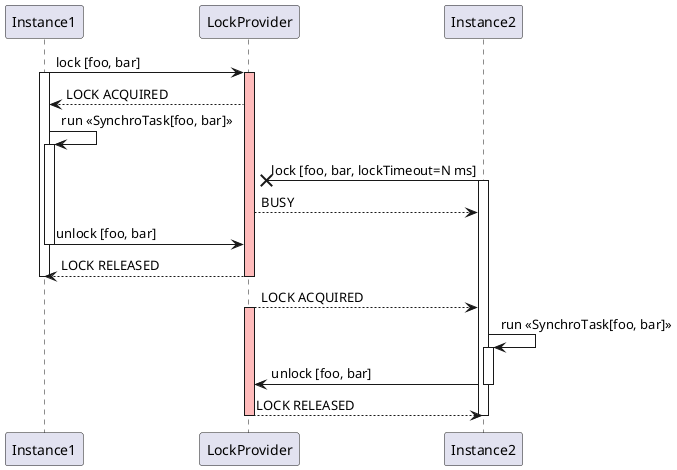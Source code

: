 @startuml

Instance1 -> LockProvider ++ #FFBBBB : lock [foo, bar]
activate Instance1
LockProvider --> Instance1 : LOCK ACQUIRED
Instance1 -> Instance1 ++: run <<SynchroTask[foo, bar]>>

Instance2 ->x LockProvider: lock [foo, bar, lockTimeout=N ms]
activate Instance2
LockProvider --> Instance2 : BUSY

Instance1 -> LockProvider -- : unlock [foo, bar]
LockProvider --> Instance1 -- : LOCK RELEASED
deactivate Instance1

LockProvider --> Instance2 : LOCK ACQUIRED
activate LockProvider #FFBBBB
Instance2 -> Instance2: run <<SynchroTask[foo, bar]>>
activate Instance2
Instance2 -> LockProvider -- : unlock [foo, bar]
LockProvider --> Instance2 -- : LOCK RELEASED
deactivate Instance2

@enduml